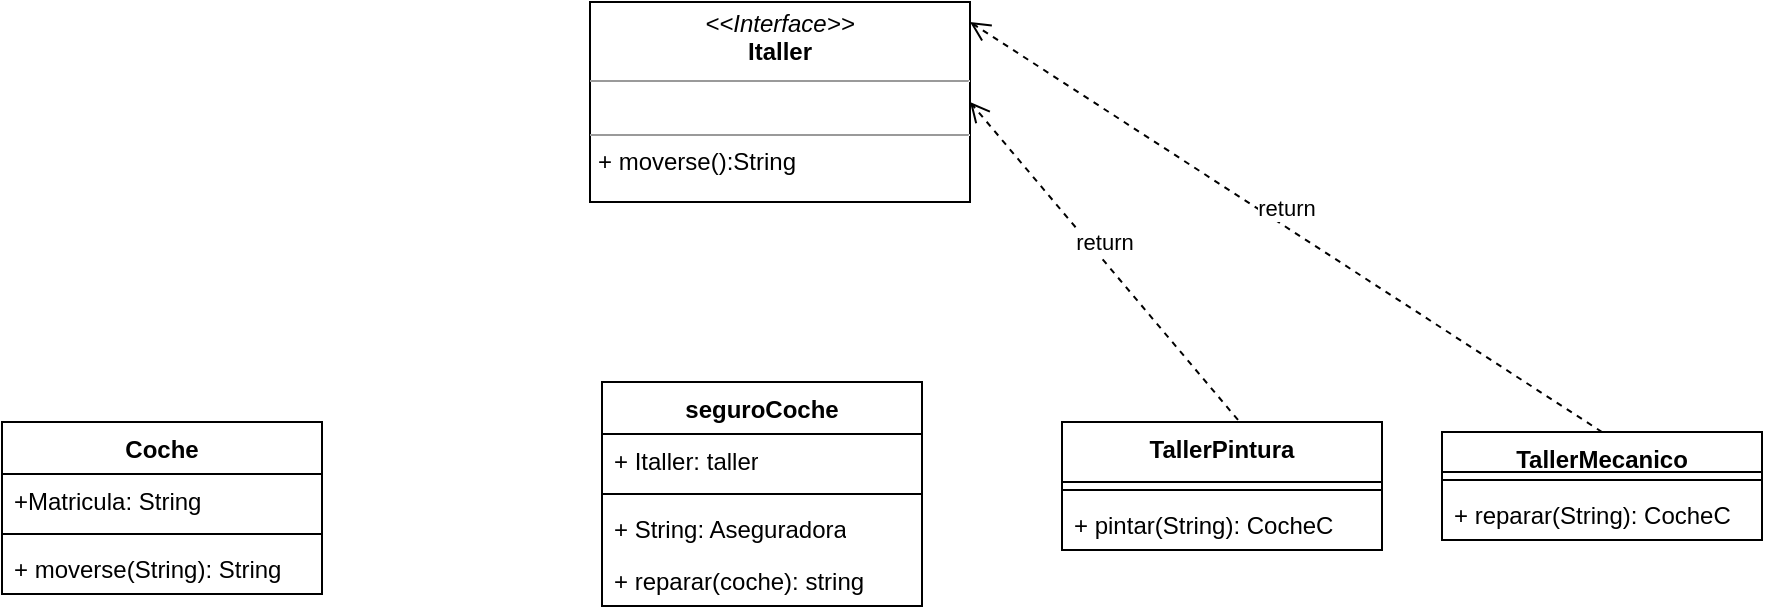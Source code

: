 <mxfile version="22.1.21" type="github">
  <diagram name="Página-1" id="-qfZhR8AnmK-oDqmSww6">
    <mxGraphModel dx="2173" dy="613" grid="1" gridSize="10" guides="1" tooltips="1" connect="1" arrows="1" fold="1" page="1" pageScale="1" pageWidth="827" pageHeight="1169" math="0" shadow="0">
      <root>
        <mxCell id="0" />
        <mxCell id="1" parent="0" />
        <mxCell id="mplWDe15TH8BSkCtUWiY-1" value="&lt;p style=&quot;margin:0px;margin-top:4px;text-align:center;&quot;&gt;&lt;i&gt;&amp;lt;&amp;lt;Interface&amp;gt;&amp;gt;&lt;/i&gt;&lt;br&gt;&lt;b&gt;Italler&lt;/b&gt;&lt;/p&gt;&lt;hr size=&quot;1&quot;&gt;&lt;p style=&quot;margin:0px;margin-left:4px;&quot;&gt;&lt;br&gt;&lt;/p&gt;&lt;hr size=&quot;1&quot;&gt;&lt;p style=&quot;margin:0px;margin-left:4px;&quot;&gt;+ moverse():String&lt;br&gt;&lt;br&gt;&lt;/p&gt;" style="verticalAlign=top;align=left;overflow=fill;fontSize=12;fontFamily=Helvetica;html=1;whiteSpace=wrap;" vertex="1" parent="1">
          <mxGeometry x="224" y="50" width="190" height="100" as="geometry" />
        </mxCell>
        <mxCell id="mplWDe15TH8BSkCtUWiY-7" value="Coche" style="swimlane;fontStyle=1;align=center;verticalAlign=top;childLayout=stackLayout;horizontal=1;startSize=26;horizontalStack=0;resizeParent=1;resizeParentMax=0;resizeLast=0;collapsible=1;marginBottom=0;whiteSpace=wrap;html=1;" vertex="1" parent="1">
          <mxGeometry x="-70" y="260" width="160" height="86" as="geometry" />
        </mxCell>
        <mxCell id="mplWDe15TH8BSkCtUWiY-8" value="+Matricula: String" style="text;strokeColor=none;fillColor=none;align=left;verticalAlign=top;spacingLeft=4;spacingRight=4;overflow=hidden;rotatable=0;points=[[0,0.5],[1,0.5]];portConstraint=eastwest;whiteSpace=wrap;html=1;" vertex="1" parent="mplWDe15TH8BSkCtUWiY-7">
          <mxGeometry y="26" width="160" height="26" as="geometry" />
        </mxCell>
        <mxCell id="mplWDe15TH8BSkCtUWiY-9" value="" style="line;strokeWidth=1;fillColor=none;align=left;verticalAlign=middle;spacingTop=-1;spacingLeft=3;spacingRight=3;rotatable=0;labelPosition=right;points=[];portConstraint=eastwest;strokeColor=inherit;" vertex="1" parent="mplWDe15TH8BSkCtUWiY-7">
          <mxGeometry y="52" width="160" height="8" as="geometry" />
        </mxCell>
        <mxCell id="mplWDe15TH8BSkCtUWiY-10" value="+ moverse(String): String" style="text;strokeColor=none;fillColor=none;align=left;verticalAlign=top;spacingLeft=4;spacingRight=4;overflow=hidden;rotatable=0;points=[[0,0.5],[1,0.5]];portConstraint=eastwest;whiteSpace=wrap;html=1;" vertex="1" parent="mplWDe15TH8BSkCtUWiY-7">
          <mxGeometry y="60" width="160" height="26" as="geometry" />
        </mxCell>
        <mxCell id="mplWDe15TH8BSkCtUWiY-11" value="seguroCoche" style="swimlane;fontStyle=1;align=center;verticalAlign=top;childLayout=stackLayout;horizontal=1;startSize=26;horizontalStack=0;resizeParent=1;resizeParentMax=0;resizeLast=0;collapsible=1;marginBottom=0;whiteSpace=wrap;html=1;" vertex="1" parent="1">
          <mxGeometry x="230" y="240" width="160" height="112" as="geometry" />
        </mxCell>
        <mxCell id="mplWDe15TH8BSkCtUWiY-12" value="+ Italler: taller" style="text;strokeColor=none;fillColor=none;align=left;verticalAlign=top;spacingLeft=4;spacingRight=4;overflow=hidden;rotatable=0;points=[[0,0.5],[1,0.5]];portConstraint=eastwest;whiteSpace=wrap;html=1;" vertex="1" parent="mplWDe15TH8BSkCtUWiY-11">
          <mxGeometry y="26" width="160" height="26" as="geometry" />
        </mxCell>
        <mxCell id="mplWDe15TH8BSkCtUWiY-13" value="" style="line;strokeWidth=1;fillColor=none;align=left;verticalAlign=middle;spacingTop=-1;spacingLeft=3;spacingRight=3;rotatable=0;labelPosition=right;points=[];portConstraint=eastwest;strokeColor=inherit;" vertex="1" parent="mplWDe15TH8BSkCtUWiY-11">
          <mxGeometry y="52" width="160" height="8" as="geometry" />
        </mxCell>
        <mxCell id="mplWDe15TH8BSkCtUWiY-15" value="+ String: Aseguradora" style="text;strokeColor=none;fillColor=none;align=left;verticalAlign=top;spacingLeft=4;spacingRight=4;overflow=hidden;rotatable=0;points=[[0,0.5],[1,0.5]];portConstraint=eastwest;whiteSpace=wrap;html=1;" vertex="1" parent="mplWDe15TH8BSkCtUWiY-11">
          <mxGeometry y="60" width="160" height="26" as="geometry" />
        </mxCell>
        <mxCell id="mplWDe15TH8BSkCtUWiY-14" value="+ reparar(coche): string" style="text;strokeColor=none;fillColor=none;align=left;verticalAlign=top;spacingLeft=4;spacingRight=4;overflow=hidden;rotatable=0;points=[[0,0.5],[1,0.5]];portConstraint=eastwest;whiteSpace=wrap;html=1;" vertex="1" parent="mplWDe15TH8BSkCtUWiY-11">
          <mxGeometry y="86" width="160" height="26" as="geometry" />
        </mxCell>
        <mxCell id="mplWDe15TH8BSkCtUWiY-16" value="TallerMecanico" style="swimlane;fontStyle=1;align=center;verticalAlign=top;childLayout=stackLayout;horizontal=1;startSize=20;horizontalStack=0;resizeParent=1;resizeParentMax=0;resizeLast=0;collapsible=1;marginBottom=0;whiteSpace=wrap;html=1;" vertex="1" parent="1">
          <mxGeometry x="650" y="265" width="160" height="54" as="geometry" />
        </mxCell>
        <mxCell id="mplWDe15TH8BSkCtUWiY-18" value="" style="line;strokeWidth=1;fillColor=none;align=left;verticalAlign=middle;spacingTop=-1;spacingLeft=3;spacingRight=3;rotatable=0;labelPosition=right;points=[];portConstraint=eastwest;strokeColor=inherit;" vertex="1" parent="mplWDe15TH8BSkCtUWiY-16">
          <mxGeometry y="20" width="160" height="8" as="geometry" />
        </mxCell>
        <mxCell id="mplWDe15TH8BSkCtUWiY-19" value="+ reparar(String): CocheC" style="text;strokeColor=none;fillColor=none;align=left;verticalAlign=top;spacingLeft=4;spacingRight=4;overflow=hidden;rotatable=0;points=[[0,0.5],[1,0.5]];portConstraint=eastwest;whiteSpace=wrap;html=1;" vertex="1" parent="mplWDe15TH8BSkCtUWiY-16">
          <mxGeometry y="28" width="160" height="26" as="geometry" />
        </mxCell>
        <mxCell id="mplWDe15TH8BSkCtUWiY-20" value="TallerPintura" style="swimlane;fontStyle=1;align=center;verticalAlign=top;childLayout=stackLayout;horizontal=1;startSize=30;horizontalStack=0;resizeParent=1;resizeParentMax=0;resizeLast=0;collapsible=1;marginBottom=0;whiteSpace=wrap;html=1;" vertex="1" parent="1">
          <mxGeometry x="460" y="260" width="160" height="64" as="geometry" />
        </mxCell>
        <mxCell id="mplWDe15TH8BSkCtUWiY-22" value="" style="line;strokeWidth=1;fillColor=none;align=left;verticalAlign=middle;spacingTop=-1;spacingLeft=3;spacingRight=3;rotatable=0;labelPosition=right;points=[];portConstraint=eastwest;strokeColor=inherit;" vertex="1" parent="mplWDe15TH8BSkCtUWiY-20">
          <mxGeometry y="30" width="160" height="8" as="geometry" />
        </mxCell>
        <mxCell id="mplWDe15TH8BSkCtUWiY-23" value="+ pintar(String): CocheC" style="text;strokeColor=none;fillColor=none;align=left;verticalAlign=top;spacingLeft=4;spacingRight=4;overflow=hidden;rotatable=0;points=[[0,0.5],[1,0.5]];portConstraint=eastwest;whiteSpace=wrap;html=1;" vertex="1" parent="mplWDe15TH8BSkCtUWiY-20">
          <mxGeometry y="38" width="160" height="26" as="geometry" />
        </mxCell>
        <mxCell id="mplWDe15TH8BSkCtUWiY-31" value="return" style="html=1;verticalAlign=bottom;endArrow=open;dashed=1;endSize=8;curved=0;rounded=0;exitX=0.55;exitY=-0.016;exitDx=0;exitDy=0;exitPerimeter=0;entryX=1;entryY=0.5;entryDx=0;entryDy=0;" edge="1" parent="1" source="mplWDe15TH8BSkCtUWiY-20" target="mplWDe15TH8BSkCtUWiY-1">
          <mxGeometry relative="1" as="geometry">
            <mxPoint x="580" y="190" as="sourcePoint" />
            <mxPoint x="500" y="190" as="targetPoint" />
          </mxGeometry>
        </mxCell>
        <mxCell id="mplWDe15TH8BSkCtUWiY-33" value="return" style="html=1;verticalAlign=bottom;endArrow=open;dashed=1;endSize=8;curved=0;rounded=0;exitX=0.5;exitY=0;exitDx=0;exitDy=0;entryX=1;entryY=0.1;entryDx=0;entryDy=0;entryPerimeter=0;" edge="1" parent="1" source="mplWDe15TH8BSkCtUWiY-16" target="mplWDe15TH8BSkCtUWiY-1">
          <mxGeometry relative="1" as="geometry">
            <mxPoint x="580" y="190" as="sourcePoint" />
            <mxPoint x="500" y="190" as="targetPoint" />
          </mxGeometry>
        </mxCell>
      </root>
    </mxGraphModel>
  </diagram>
</mxfile>
